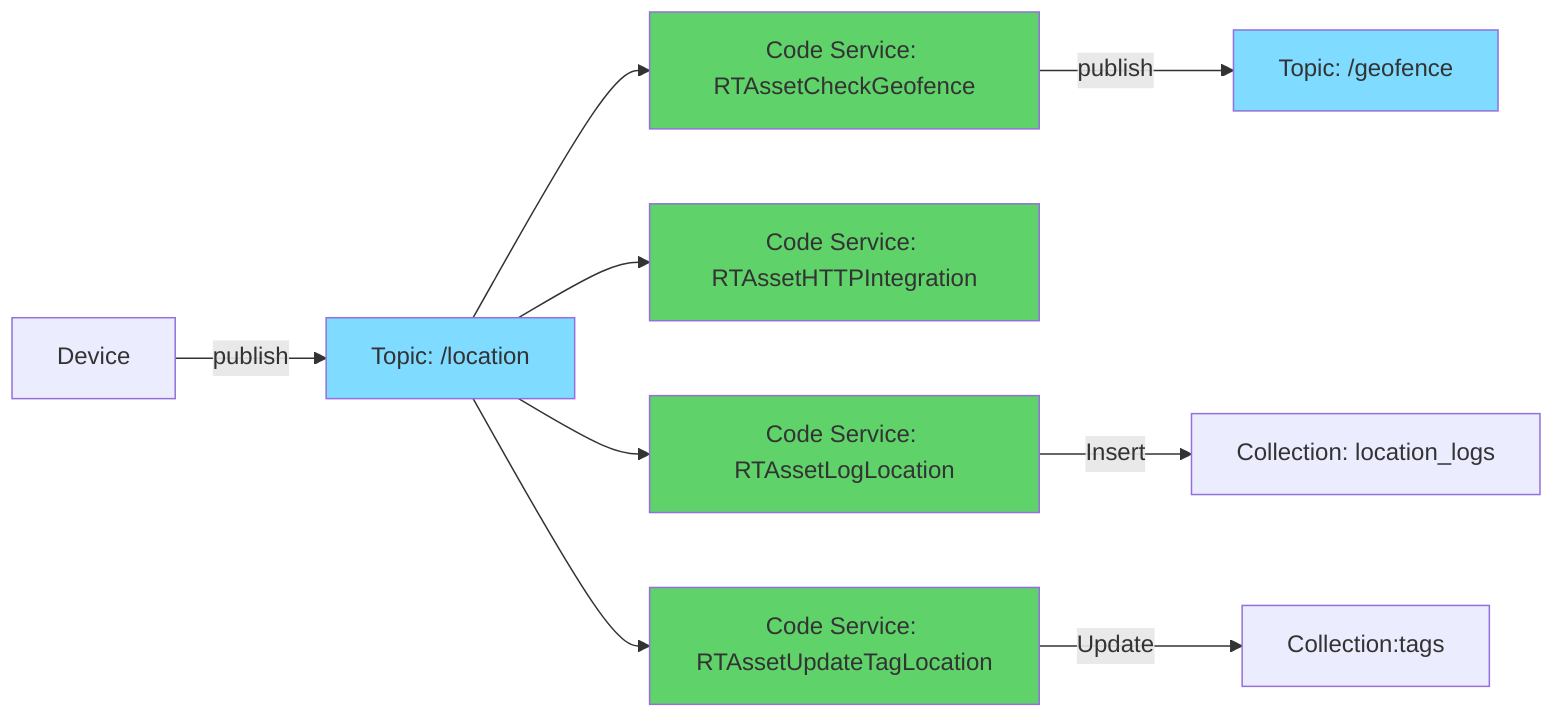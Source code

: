 graph LR;
	classDef Topic fill:#7FDBFF;
	classDef Collection fill:#fc9846;
	classDef CodeService fill:#5fd36a

    Device-->|publish|location[Topic: /location]
    location[Topic: /location]-->RTAssetCheckGeofence[Code Service: RTAssetCheckGeofence];
    RTAssetCheckGeofence-->|publish|geofence[Topic: /geofence]

    location[Topic: location]-->RTAssetHTTPIntegration[Code Service: RTAssetHTTPIntegration];

    location[Topic: /location]-->RTAssetLogLocation[Code Service: RTAssetLogLocation];
    RTAssetLogLocation-->|Insert|LocationLogs[Collection: location_logs]

    location[Topic: /location]-->RTAssetUpdateTagLocation[Code Service: RTAssetUpdateTagLocation];
    RTAssetUpdateTagLocation-->|Update|Tags[Collection:tags]

    class location,geofence Topic
    class location_logs,tags Collection
    class RTAssetCheckGeofence,RTAssetHTTPIntegration,RTAssetLogLocation,RTAssetUpdateTagLocation CodeService
